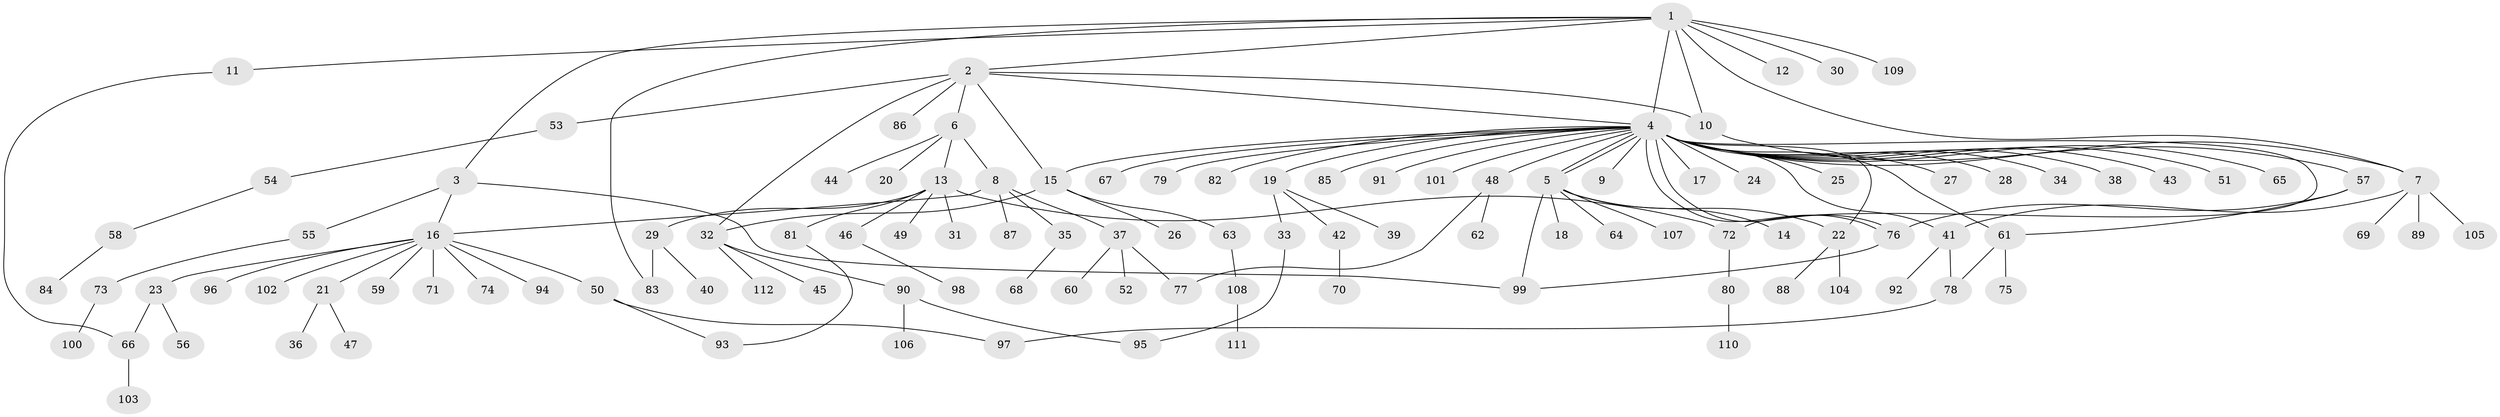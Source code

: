 // Generated by graph-tools (version 1.1) at 2025/14/03/09/25 04:14:43]
// undirected, 112 vertices, 133 edges
graph export_dot {
graph [start="1"]
  node [color=gray90,style=filled];
  1;
  2;
  3;
  4;
  5;
  6;
  7;
  8;
  9;
  10;
  11;
  12;
  13;
  14;
  15;
  16;
  17;
  18;
  19;
  20;
  21;
  22;
  23;
  24;
  25;
  26;
  27;
  28;
  29;
  30;
  31;
  32;
  33;
  34;
  35;
  36;
  37;
  38;
  39;
  40;
  41;
  42;
  43;
  44;
  45;
  46;
  47;
  48;
  49;
  50;
  51;
  52;
  53;
  54;
  55;
  56;
  57;
  58;
  59;
  60;
  61;
  62;
  63;
  64;
  65;
  66;
  67;
  68;
  69;
  70;
  71;
  72;
  73;
  74;
  75;
  76;
  77;
  78;
  79;
  80;
  81;
  82;
  83;
  84;
  85;
  86;
  87;
  88;
  89;
  90;
  91;
  92;
  93;
  94;
  95;
  96;
  97;
  98;
  99;
  100;
  101;
  102;
  103;
  104;
  105;
  106;
  107;
  108;
  109;
  110;
  111;
  112;
  1 -- 2;
  1 -- 3;
  1 -- 4;
  1 -- 7;
  1 -- 10;
  1 -- 11;
  1 -- 12;
  1 -- 30;
  1 -- 83;
  1 -- 109;
  2 -- 4;
  2 -- 6;
  2 -- 10;
  2 -- 15;
  2 -- 32;
  2 -- 53;
  2 -- 86;
  3 -- 16;
  3 -- 55;
  3 -- 99;
  4 -- 5;
  4 -- 5;
  4 -- 7;
  4 -- 9;
  4 -- 15;
  4 -- 17;
  4 -- 19;
  4 -- 22;
  4 -- 24;
  4 -- 25;
  4 -- 27;
  4 -- 28;
  4 -- 34;
  4 -- 38;
  4 -- 41;
  4 -- 43;
  4 -- 48;
  4 -- 51;
  4 -- 61;
  4 -- 65;
  4 -- 67;
  4 -- 72;
  4 -- 76;
  4 -- 76;
  4 -- 79;
  4 -- 82;
  4 -- 85;
  4 -- 91;
  4 -- 101;
  5 -- 14;
  5 -- 18;
  5 -- 22;
  5 -- 64;
  5 -- 99;
  5 -- 107;
  6 -- 8;
  6 -- 13;
  6 -- 20;
  6 -- 44;
  7 -- 41;
  7 -- 69;
  7 -- 89;
  7 -- 105;
  8 -- 16;
  8 -- 35;
  8 -- 37;
  8 -- 87;
  10 -- 57;
  11 -- 66;
  13 -- 29;
  13 -- 31;
  13 -- 46;
  13 -- 49;
  13 -- 72;
  13 -- 81;
  15 -- 26;
  15 -- 32;
  15 -- 63;
  16 -- 21;
  16 -- 23;
  16 -- 50;
  16 -- 59;
  16 -- 71;
  16 -- 74;
  16 -- 94;
  16 -- 96;
  16 -- 102;
  19 -- 33;
  19 -- 39;
  19 -- 42;
  21 -- 36;
  21 -- 47;
  22 -- 88;
  22 -- 104;
  23 -- 56;
  23 -- 66;
  29 -- 40;
  29 -- 83;
  32 -- 45;
  32 -- 90;
  32 -- 112;
  33 -- 95;
  35 -- 68;
  37 -- 52;
  37 -- 60;
  37 -- 77;
  41 -- 78;
  41 -- 92;
  42 -- 70;
  46 -- 98;
  48 -- 62;
  48 -- 77;
  50 -- 93;
  50 -- 97;
  53 -- 54;
  54 -- 58;
  55 -- 73;
  57 -- 61;
  57 -- 76;
  58 -- 84;
  61 -- 75;
  61 -- 78;
  63 -- 108;
  66 -- 103;
  72 -- 80;
  73 -- 100;
  76 -- 99;
  78 -- 97;
  80 -- 110;
  81 -- 93;
  90 -- 95;
  90 -- 106;
  108 -- 111;
}
